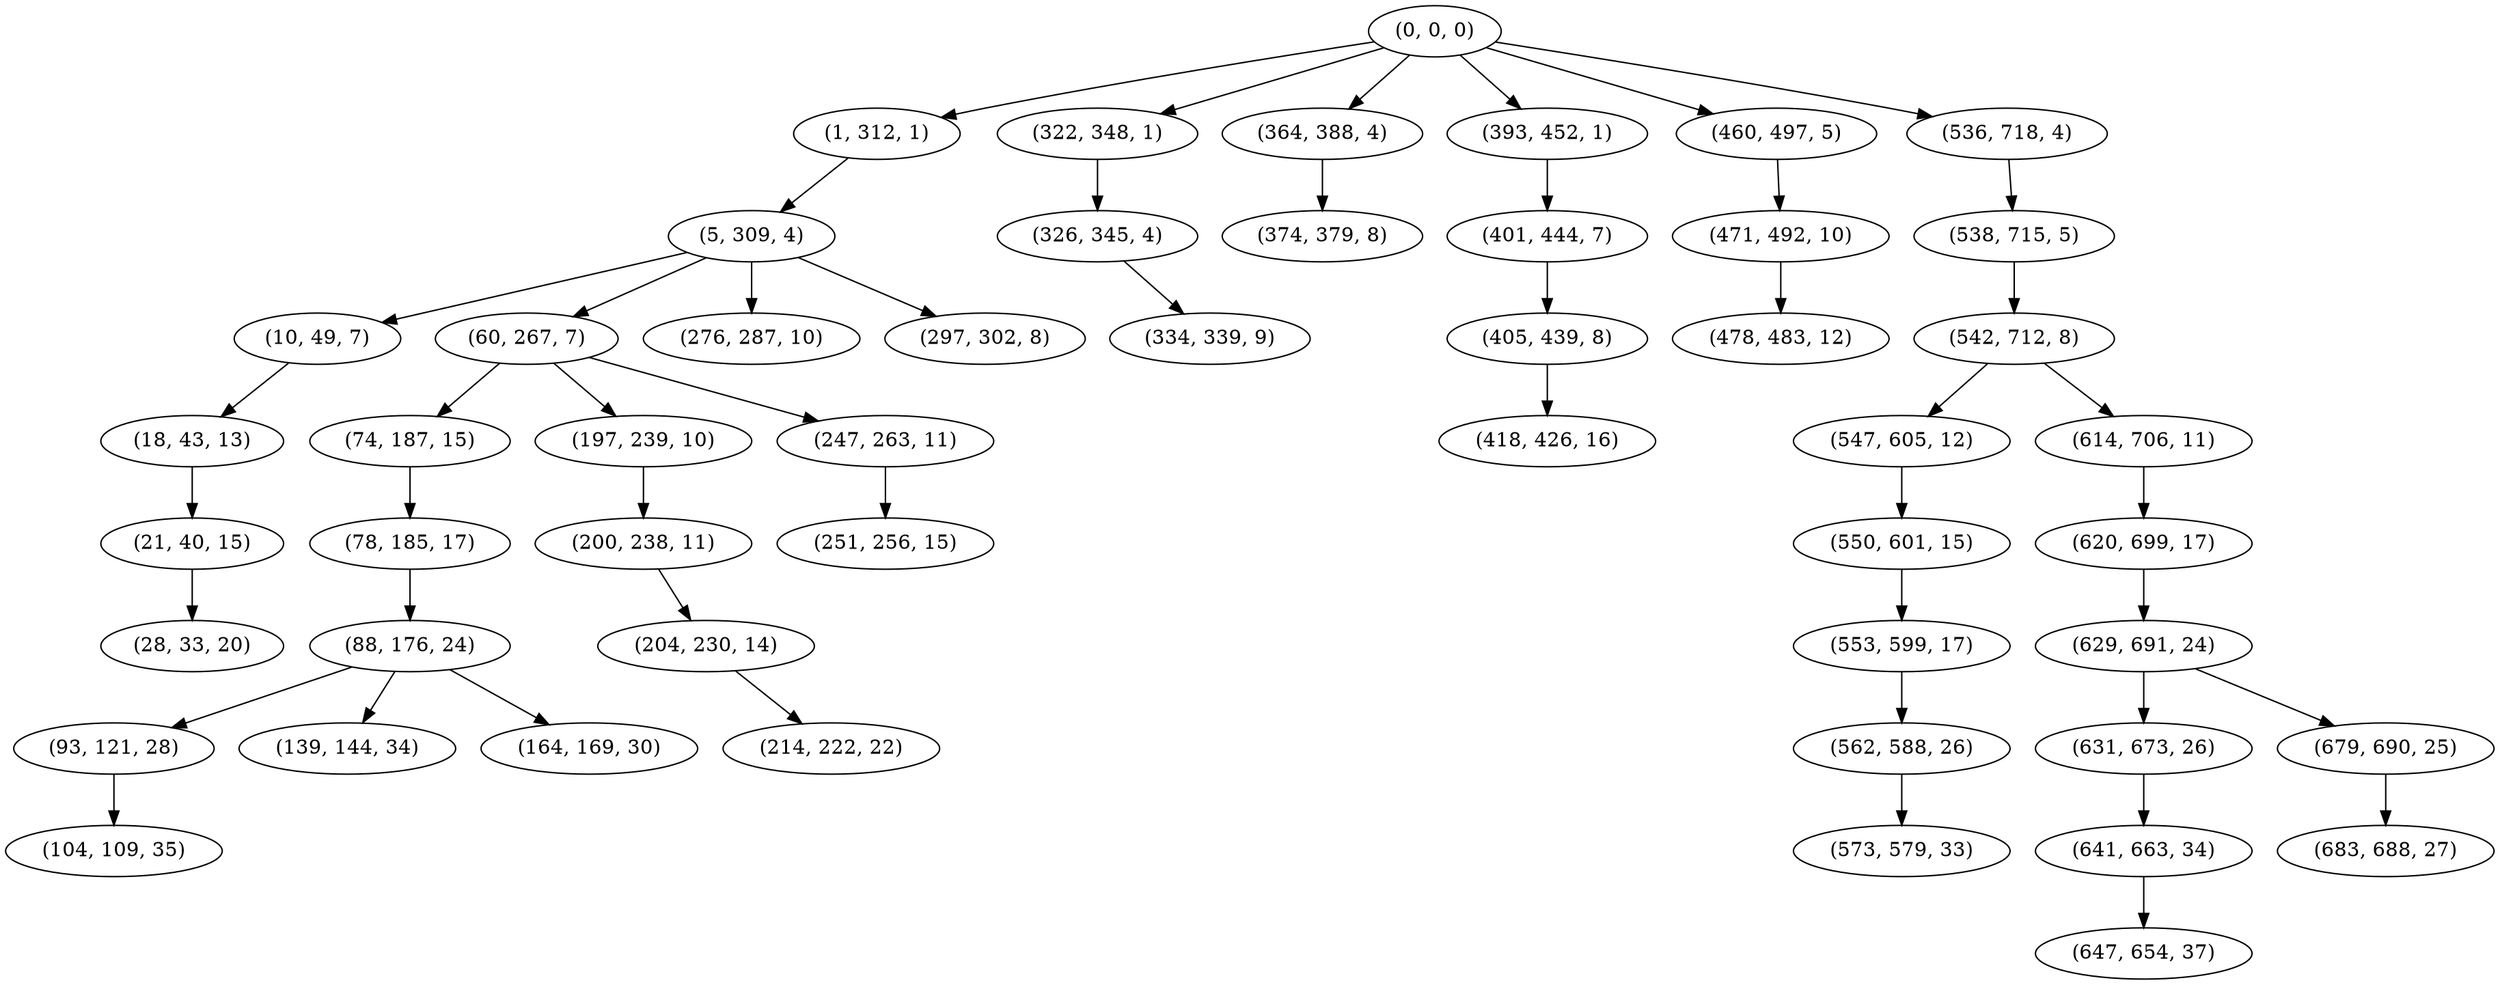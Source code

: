 digraph tree {
    "(0, 0, 0)";
    "(1, 312, 1)";
    "(5, 309, 4)";
    "(10, 49, 7)";
    "(18, 43, 13)";
    "(21, 40, 15)";
    "(28, 33, 20)";
    "(60, 267, 7)";
    "(74, 187, 15)";
    "(78, 185, 17)";
    "(88, 176, 24)";
    "(93, 121, 28)";
    "(104, 109, 35)";
    "(139, 144, 34)";
    "(164, 169, 30)";
    "(197, 239, 10)";
    "(200, 238, 11)";
    "(204, 230, 14)";
    "(214, 222, 22)";
    "(247, 263, 11)";
    "(251, 256, 15)";
    "(276, 287, 10)";
    "(297, 302, 8)";
    "(322, 348, 1)";
    "(326, 345, 4)";
    "(334, 339, 9)";
    "(364, 388, 4)";
    "(374, 379, 8)";
    "(393, 452, 1)";
    "(401, 444, 7)";
    "(405, 439, 8)";
    "(418, 426, 16)";
    "(460, 497, 5)";
    "(471, 492, 10)";
    "(478, 483, 12)";
    "(536, 718, 4)";
    "(538, 715, 5)";
    "(542, 712, 8)";
    "(547, 605, 12)";
    "(550, 601, 15)";
    "(553, 599, 17)";
    "(562, 588, 26)";
    "(573, 579, 33)";
    "(614, 706, 11)";
    "(620, 699, 17)";
    "(629, 691, 24)";
    "(631, 673, 26)";
    "(641, 663, 34)";
    "(647, 654, 37)";
    "(679, 690, 25)";
    "(683, 688, 27)";
    "(0, 0, 0)" -> "(1, 312, 1)";
    "(0, 0, 0)" -> "(322, 348, 1)";
    "(0, 0, 0)" -> "(364, 388, 4)";
    "(0, 0, 0)" -> "(393, 452, 1)";
    "(0, 0, 0)" -> "(460, 497, 5)";
    "(0, 0, 0)" -> "(536, 718, 4)";
    "(1, 312, 1)" -> "(5, 309, 4)";
    "(5, 309, 4)" -> "(10, 49, 7)";
    "(5, 309, 4)" -> "(60, 267, 7)";
    "(5, 309, 4)" -> "(276, 287, 10)";
    "(5, 309, 4)" -> "(297, 302, 8)";
    "(10, 49, 7)" -> "(18, 43, 13)";
    "(18, 43, 13)" -> "(21, 40, 15)";
    "(21, 40, 15)" -> "(28, 33, 20)";
    "(60, 267, 7)" -> "(74, 187, 15)";
    "(60, 267, 7)" -> "(197, 239, 10)";
    "(60, 267, 7)" -> "(247, 263, 11)";
    "(74, 187, 15)" -> "(78, 185, 17)";
    "(78, 185, 17)" -> "(88, 176, 24)";
    "(88, 176, 24)" -> "(93, 121, 28)";
    "(88, 176, 24)" -> "(139, 144, 34)";
    "(88, 176, 24)" -> "(164, 169, 30)";
    "(93, 121, 28)" -> "(104, 109, 35)";
    "(197, 239, 10)" -> "(200, 238, 11)";
    "(200, 238, 11)" -> "(204, 230, 14)";
    "(204, 230, 14)" -> "(214, 222, 22)";
    "(247, 263, 11)" -> "(251, 256, 15)";
    "(322, 348, 1)" -> "(326, 345, 4)";
    "(326, 345, 4)" -> "(334, 339, 9)";
    "(364, 388, 4)" -> "(374, 379, 8)";
    "(393, 452, 1)" -> "(401, 444, 7)";
    "(401, 444, 7)" -> "(405, 439, 8)";
    "(405, 439, 8)" -> "(418, 426, 16)";
    "(460, 497, 5)" -> "(471, 492, 10)";
    "(471, 492, 10)" -> "(478, 483, 12)";
    "(536, 718, 4)" -> "(538, 715, 5)";
    "(538, 715, 5)" -> "(542, 712, 8)";
    "(542, 712, 8)" -> "(547, 605, 12)";
    "(542, 712, 8)" -> "(614, 706, 11)";
    "(547, 605, 12)" -> "(550, 601, 15)";
    "(550, 601, 15)" -> "(553, 599, 17)";
    "(553, 599, 17)" -> "(562, 588, 26)";
    "(562, 588, 26)" -> "(573, 579, 33)";
    "(614, 706, 11)" -> "(620, 699, 17)";
    "(620, 699, 17)" -> "(629, 691, 24)";
    "(629, 691, 24)" -> "(631, 673, 26)";
    "(629, 691, 24)" -> "(679, 690, 25)";
    "(631, 673, 26)" -> "(641, 663, 34)";
    "(641, 663, 34)" -> "(647, 654, 37)";
    "(679, 690, 25)" -> "(683, 688, 27)";
}
